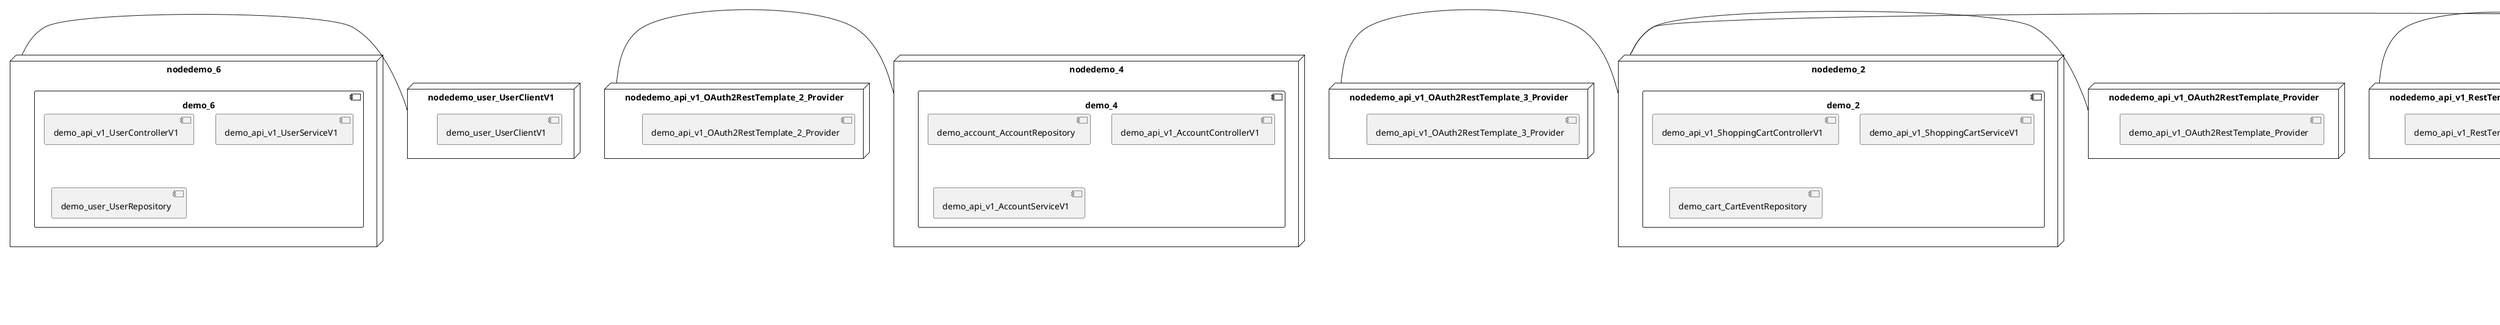@startuml
skinparam fixCircleLabelOverlapping true
skinparam componentStyle uml2
node nodedemo {
component demo {
[demo_api_v1_CatalogControllerV1] [[kbastani-spring-cloud-event-sourcing-example.system#_aAxB0F0IEe-sZs8529BITA]]
[demo_api_v1_CatalogServiceV1] [[kbastani-spring-cloud-event-sourcing-example.system#_aAxB0F0IEe-sZs8529BITA]]
[demo_catalog_CatalogInfoRepository] [[kbastani-spring-cloud-event-sourcing-example.system#_aAxB0F0IEe-sZs8529BITA]]
}
}
node nodedemo_2 {
component demo_2 {
[demo_api_v1_ShoppingCartControllerV1] [[kbastani-spring-cloud-event-sourcing-example.system#_aAxB0F0IEe-sZs8529BITA]]
[demo_api_v1_ShoppingCartServiceV1] [[kbastani-spring-cloud-event-sourcing-example.system#_aAxB0F0IEe-sZs8529BITA]]
[demo_cart_CartEventRepository] [[kbastani-spring-cloud-event-sourcing-example.system#_aAxB0F0IEe-sZs8529BITA]]
}
}
node nodedemo_3 {
component demo_3 {
[demo_UserController] [[kbastani-spring-cloud-event-sourcing-example.system#_aAxB0F0IEe-sZs8529BITA]]
[demo_UserRepository] [[kbastani-spring-cloud-event-sourcing-example.system#_aAxB0F0IEe-sZs8529BITA]]
[demo_UserService] [[kbastani-spring-cloud-event-sourcing-example.system#_aAxB0F0IEe-sZs8529BITA]]
[demo_login_UserController] [[kbastani-spring-cloud-event-sourcing-example.system#_aAxB0F0IEe-sZs8529BITA]]
}
}
node nodedemo_4 {
component demo_4 {
[demo_account_AccountRepository] [[kbastani-spring-cloud-event-sourcing-example.system#_aAxB0F0IEe-sZs8529BITA]]
[demo_api_v1_AccountControllerV1] [[kbastani-spring-cloud-event-sourcing-example.system#_aAxB0F0IEe-sZs8529BITA]]
[demo_api_v1_AccountServiceV1] [[kbastani-spring-cloud-event-sourcing-example.system#_aAxB0F0IEe-sZs8529BITA]]
}
}
node nodedemo_5 {
component demo_5 {
[DatabaseInitializer] [[kbastani-spring-cloud-event-sourcing-example.system#_aAxB0F0IEe-sZs8529BITA]]
[demo_api_v1_OrderControllerV1] [[kbastani-spring-cloud-event-sourcing-example.system#_aAxB0F0IEe-sZs8529BITA]]
[demo_api_v1_OrderServiceV1] [[kbastani-spring-cloud-event-sourcing-example.system#_aAxB0F0IEe-sZs8529BITA]]
[demo_config_DatabaseInitializer] [[kbastani-spring-cloud-event-sourcing-example.system#_aAxB0F0IEe-sZs8529BITA]]
[demo_invoice_InvoiceRepository] [[kbastani-spring-cloud-event-sourcing-example.system#_aAxB0F0IEe-sZs8529BITA]]
[demo_order_OrderEventRepository] [[kbastani-spring-cloud-event-sourcing-example.system#_aAxB0F0IEe-sZs8529BITA]]
[demo_order_OrderRepository] [[kbastani-spring-cloud-event-sourcing-example.system#_aAxB0F0IEe-sZs8529BITA]]
}
}
node nodedemo_6 {
component demo_6 {
[demo_api_v1_UserControllerV1] [[kbastani-spring-cloud-event-sourcing-example.system#_aAxB0F0IEe-sZs8529BITA]]
[demo_api_v1_UserServiceV1] [[kbastani-spring-cloud-event-sourcing-example.system#_aAxB0F0IEe-sZs8529BITA]]
[demo_user_UserRepository] [[kbastani-spring-cloud-event-sourcing-example.system#_aAxB0F0IEe-sZs8529BITA]]
}
}
node nodedemo_v1 {
component demo_v1 {
[demo_v1_InventoryControllerV1] [[kbastani-spring-cloud-event-sourcing-example.system#_aAxB0F0IEe-sZs8529BITA]]
[demo_v1_InventoryServiceV1] [[kbastani-spring-cloud-event-sourcing-example.system#_aAxB0F0IEe-sZs8529BITA]]
}
}
node nodedemo_api_v1_OAuth2RestTemplate_2_Provider {
[demo_api_v1_OAuth2RestTemplate_2_Provider] [[kbastani-spring-cloud-event-sourcing-example.system#_aAxB0F0IEe-sZs8529BITA]]
}
node nodedemo_api_v1_OAuth2RestTemplate_3_Provider {
[demo_api_v1_OAuth2RestTemplate_3_Provider] [[kbastani-spring-cloud-event-sourcing-example.system#_aAxB0F0IEe-sZs8529BITA]]
}
node nodedemo_api_v1_OAuth2RestTemplate_Provider {
[demo_api_v1_OAuth2RestTemplate_Provider] [[kbastani-spring-cloud-event-sourcing-example.system#_aAxB0F0IEe-sZs8529BITA]]
}
node nodedemo_api_v1_RestTemplate_2_Provider {
[demo_api_v1_RestTemplate_2_Provider] [[kbastani-spring-cloud-event-sourcing-example.system#_aAxB0F0IEe-sZs8529BITA]]
}
node nodedemo_api_v1_RestTemplate_Provider {
[demo_api_v1_RestTemplate_Provider] [[kbastani-spring-cloud-event-sourcing-example.system#_aAxB0F0IEe-sZs8529BITA]]
}
node nodedemo_inventory_InventoryRepository_Provider {
[demo_inventory_InventoryRepository_Provider] [[kbastani-spring-cloud-event-sourcing-example.system#_aAxB0F0IEe-sZs8529BITA]]
}
node nodedemo_login_AuthenticationManager_Provider {
[demo_login_AuthenticationManager_Provider] [[kbastani-spring-cloud-event-sourcing-example.system#_aAxB0F0IEe-sZs8529BITA]]
}
node nodedemo_login_ClientDetailsService_Provider {
[demo_login_ClientDetailsService_Provider] [[kbastani-spring-cloud-event-sourcing-example.system#_aAxB0F0IEe-sZs8529BITA]]
}
node nodedemo_login_HttpSessionSecurityContextRepository_Provider {
[demo_login_HttpSessionSecurityContextRepository_Provider] [[kbastani-spring-cloud-event-sourcing-example.system#_aAxB0F0IEe-sZs8529BITA]]
}
node nodedemo_login_LoginController {
[demo_login_LoginController] [[kbastani-spring-cloud-event-sourcing-example.system#_aAxB0F0IEe-sZs8529BITA]]
}
node nodedemo_product_ProductRepository_Provider {
[demo_product_ProductRepository_Provider] [[kbastani-spring-cloud-event-sourcing-example.system#_aAxB0F0IEe-sZs8529BITA]]
}
node nodedemo_user_UserClientV1 {
[demo_user_UserClientV1] [[kbastani-spring-cloud-event-sourcing-example.system#_aAxB0F0IEe-sZs8529BITA]]
}
node nodedemo_v1_Session_Provider {
[demo_v1_Session_Provider] [[kbastani-spring-cloud-event-sourcing-example.system#_aAxB0F0IEe-sZs8529BITA]]
}
[nodedemo_6] - [nodedemo_user_UserClientV1]
[nodedemo_api_v1_OAuth2RestTemplate_2_Provider] - [nodedemo_4]
[nodedemo_api_v1_OAuth2RestTemplate_3_Provider] - [nodedemo_2]
[nodedemo_api_v1_OAuth2RestTemplate_Provider] - [nodedemo_2]
[nodedemo_api_v1_RestTemplate_2_Provider] - [nodedemo]
[nodedemo_api_v1_RestTemplate_Provider] - [nodedemo_2]
[nodedemo_inventory_InventoryRepository_Provider] - [nodedemo_v1]
[nodedemo_login_AuthenticationManager_Provider] - [nodedemo_login_LoginController]
[nodedemo_login_ClientDetailsService_Provider] - [nodedemo_login_LoginController]
[nodedemo_login_HttpSessionSecurityContextRepository_Provider] - [nodedemo_login_LoginController]
[nodedemo_product_ProductRepository_Provider] - [nodedemo_v1]
[nodedemo_v1_Session_Provider] - [nodedemo_v1]

@enduml
